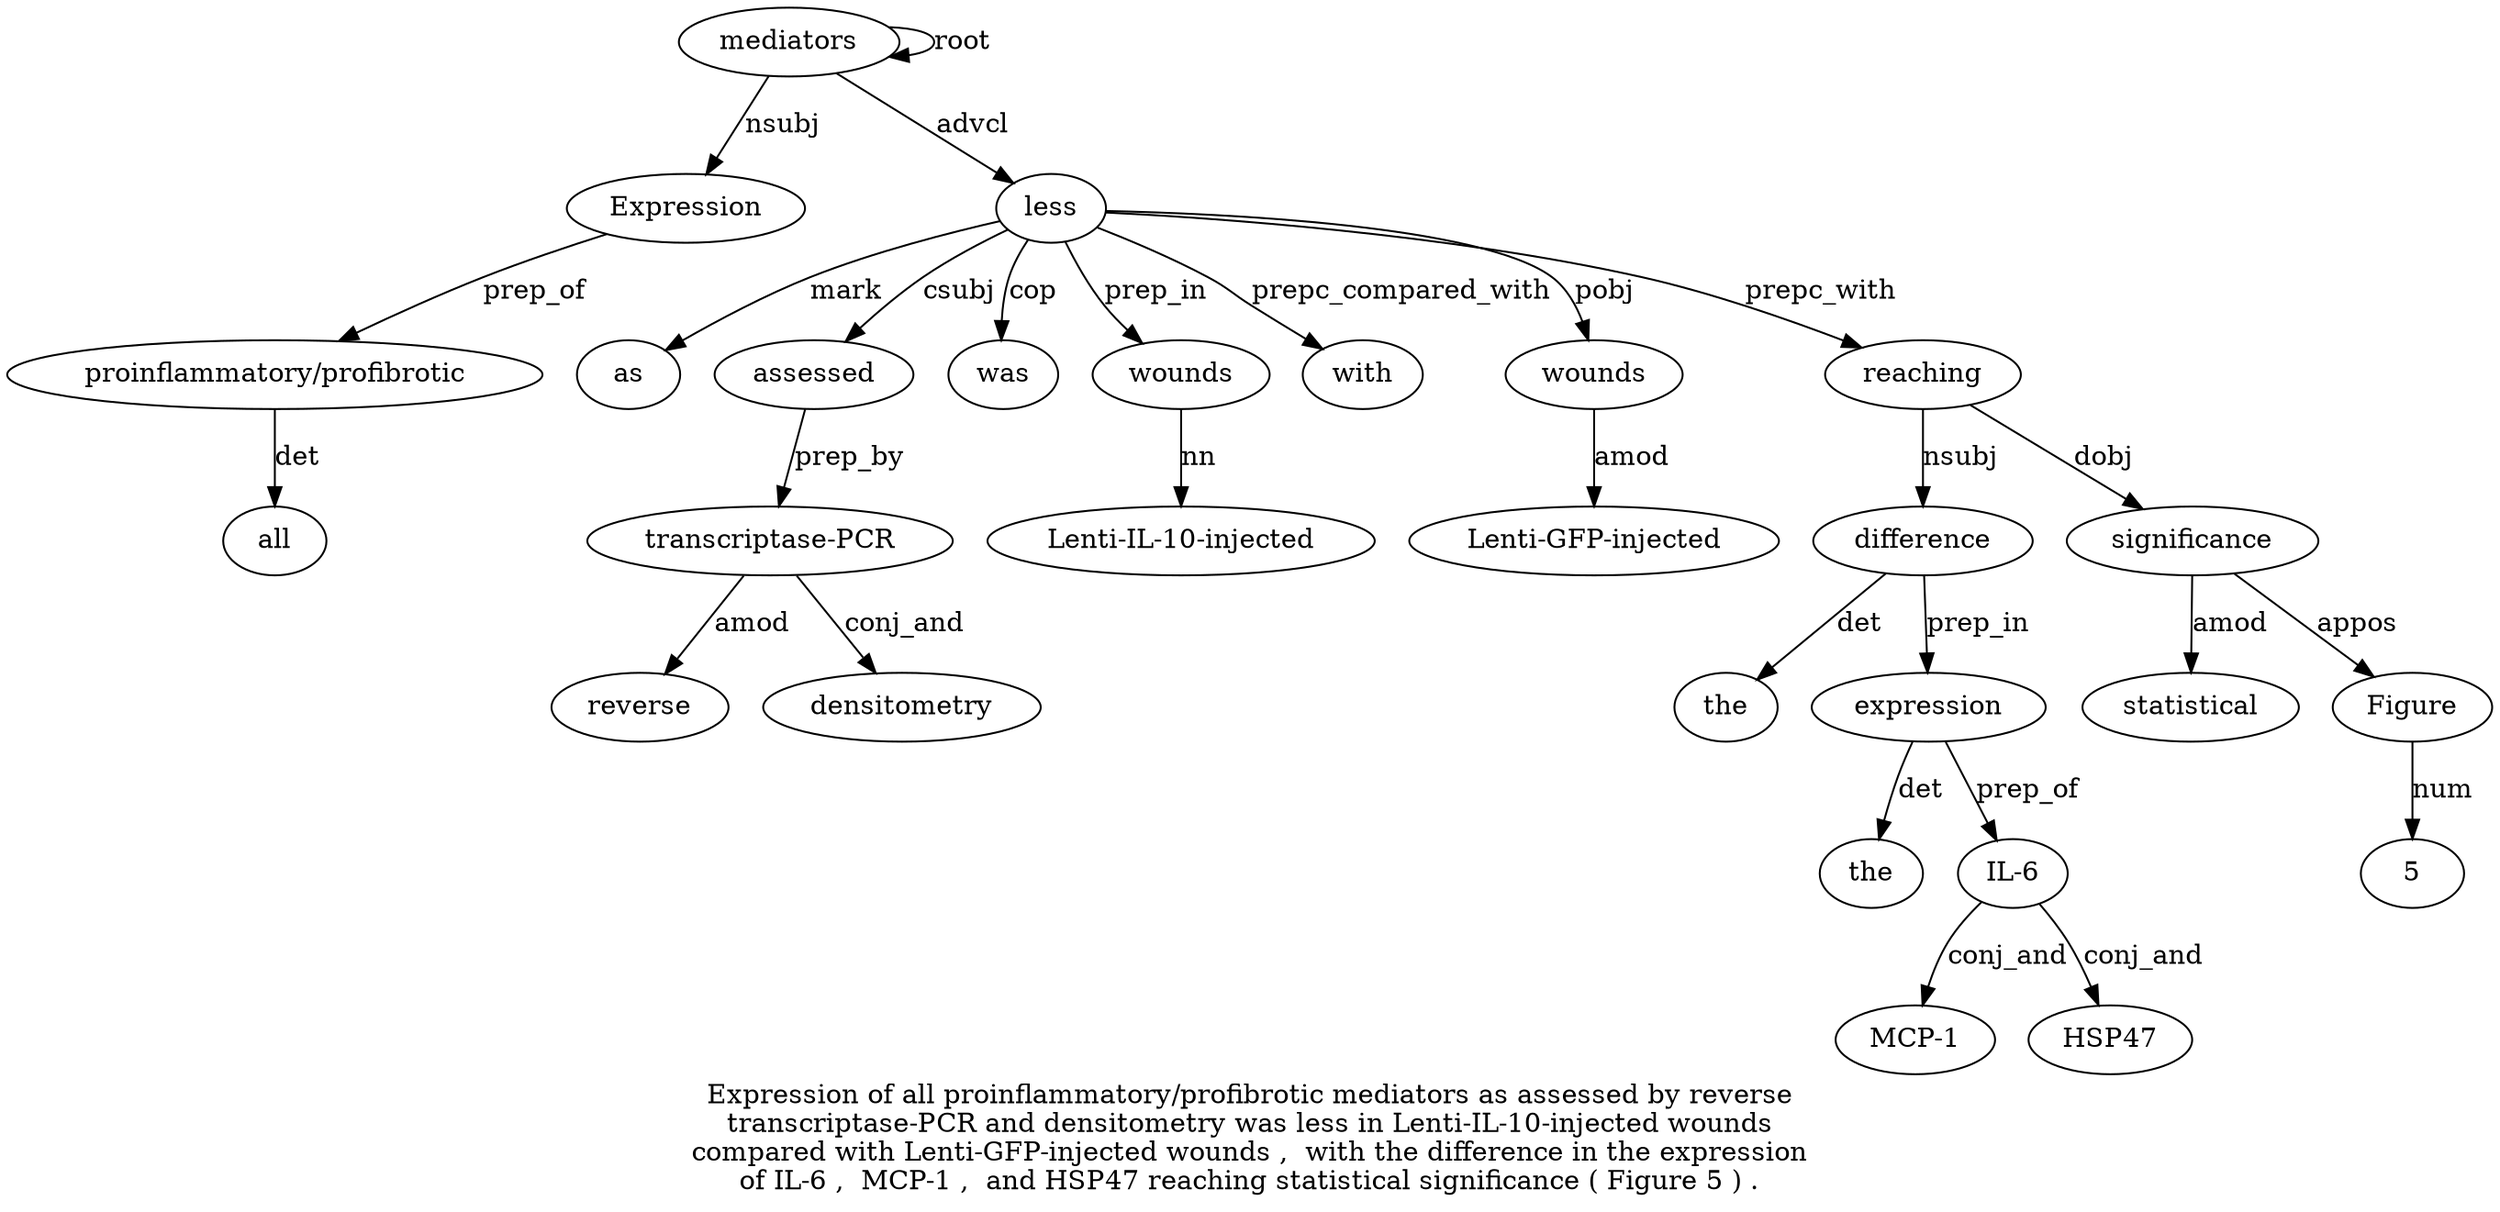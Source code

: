 digraph "Expression of all proinflammatory/profibrotic mediators as assessed by reverse transcriptase-PCR and densitometry was less in Lenti-IL-10-injected wounds compared with Lenti-GFP-injected wounds ,  with the difference in the expression of IL-6 ,  MCP-1 ,  and HSP47 reaching statistical significance ( Figure 5 ) ." {
label="Expression of all proinflammatory/profibrotic mediators as assessed by reverse
transcriptase-PCR and densitometry was less in Lenti-IL-10-injected wounds
compared with Lenti-GFP-injected wounds ,  with the difference in the expression
of IL-6 ,  MCP-1 ,  and HSP47 reaching statistical significance ( Figure 5 ) .";
mediators5 [style=filled, fillcolor=white, label=mediators];
Expression1 [style=filled, fillcolor=white, label=Expression];
mediators5 -> Expression1  [label=nsubj];
"proinflammatory/profibrotic4" [style=filled, fillcolor=white, label="proinflammatory/profibrotic"];
all3 [style=filled, fillcolor=white, label=all];
"proinflammatory/profibrotic4" -> all3  [label=det];
Expression1 -> "proinflammatory/profibrotic4"  [label=prep_of];
mediators5 -> mediators5  [label=root];
less14 [style=filled, fillcolor=white, label=less];
as6 [style=filled, fillcolor=white, label=as];
less14 -> as6  [label=mark];
assessed7 [style=filled, fillcolor=white, label=assessed];
less14 -> assessed7  [label=csubj];
"transcriptase-PCR10" [style=filled, fillcolor=white, label="transcriptase-PCR"];
reverse9 [style=filled, fillcolor=white, label=reverse];
"transcriptase-PCR10" -> reverse9  [label=amod];
assessed7 -> "transcriptase-PCR10"  [label=prep_by];
densitometry12 [style=filled, fillcolor=white, label=densitometry];
"transcriptase-PCR10" -> densitometry12  [label=conj_and];
was13 [style=filled, fillcolor=white, label=was];
less14 -> was13  [label=cop];
mediators5 -> less14  [label=advcl];
wounds17 [style=filled, fillcolor=white, label=wounds];
"Lenti-IL-10-injected6" [style=filled, fillcolor=white, label="Lenti-IL-10-injected"];
wounds17 -> "Lenti-IL-10-injected6"  [label=nn];
less14 -> wounds17  [label=prep_in];
with19 [style=filled, fillcolor=white, label=with];
less14 -> with19  [label=prepc_compared_with];
wounds21 [style=filled, fillcolor=white, label=wounds];
"Lenti-GFP-injected20" [style=filled, fillcolor=white, label="Lenti-GFP-injected"];
wounds21 -> "Lenti-GFP-injected20"  [label=amod];
less14 -> wounds21  [label=pobj];
difference25 [style=filled, fillcolor=white, label=difference];
the24 [style=filled, fillcolor=white, label=the];
difference25 -> the24  [label=det];
reaching36 [style=filled, fillcolor=white, label=reaching];
reaching36 -> difference25  [label=nsubj];
expression28 [style=filled, fillcolor=white, label=expression];
the27 [style=filled, fillcolor=white, label=the];
expression28 -> the27  [label=det];
difference25 -> expression28  [label=prep_in];
"IL-630" [style=filled, fillcolor=white, label="IL-6"];
expression28 -> "IL-630"  [label=prep_of];
"MCP-132" [style=filled, fillcolor=white, label="MCP-1"];
"IL-630" -> "MCP-132"  [label=conj_and];
HSP4735 [style=filled, fillcolor=white, label=HSP47];
"IL-630" -> HSP4735  [label=conj_and];
less14 -> reaching36  [label=prepc_with];
significance38 [style=filled, fillcolor=white, label=significance];
statistical37 [style=filled, fillcolor=white, label=statistical];
significance38 -> statistical37  [label=amod];
reaching36 -> significance38  [label=dobj];
Figure40 [style=filled, fillcolor=white, label=Figure];
significance38 -> Figure40  [label=appos];
541 [style=filled, fillcolor=white, label=5];
Figure40 -> 541  [label=num];
}
